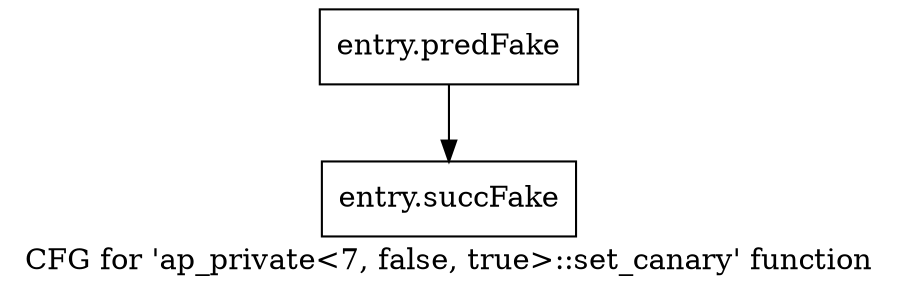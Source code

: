 digraph "CFG for 'ap_private\<7, false, true\>::set_canary' function" {
	label="CFG for 'ap_private\<7, false, true\>::set_canary' function";

	Node0x590fb20 [shape=record,filename="",linenumber="",label="{entry.predFake}"];
	Node0x590fb20 -> Node0x5b30010[ callList="" memoryops="" filename="/home/omerfaruk/tools/Xilinx/Vitis_HLS/2023.2/include/etc/ap_private.h" execusionnum="6"];
	Node0x5b30010 [shape=record,filename="/home/omerfaruk/tools/Xilinx/Vitis_HLS/2023.2/include/etc/ap_private.h",linenumber="1385",label="{entry.succFake}"];
}

